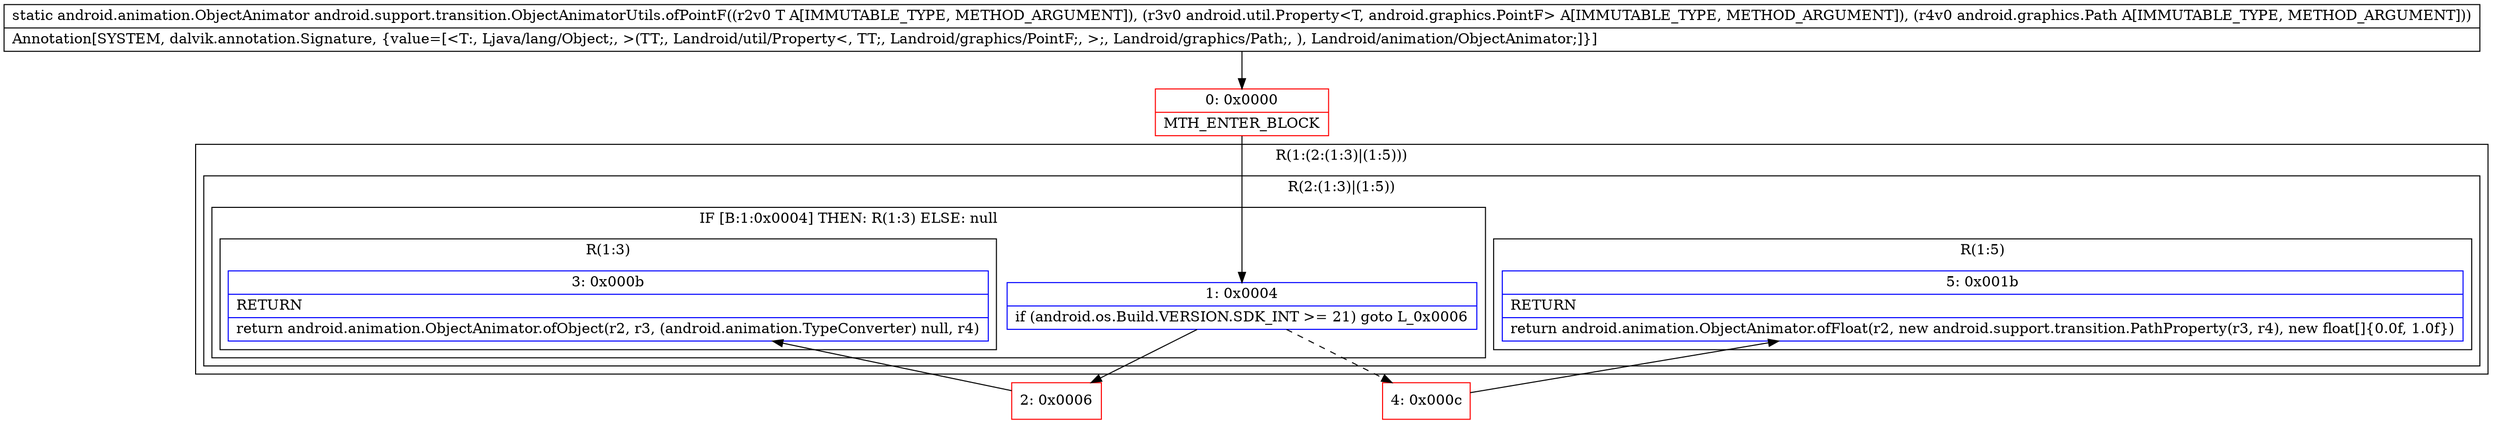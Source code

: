 digraph "CFG forandroid.support.transition.ObjectAnimatorUtils.ofPointF(Ljava\/lang\/Object;Landroid\/util\/Property;Landroid\/graphics\/Path;)Landroid\/animation\/ObjectAnimator;" {
subgraph cluster_Region_1163067798 {
label = "R(1:(2:(1:3)|(1:5)))";
node [shape=record,color=blue];
subgraph cluster_Region_1975247684 {
label = "R(2:(1:3)|(1:5))";
node [shape=record,color=blue];
subgraph cluster_IfRegion_292520261 {
label = "IF [B:1:0x0004] THEN: R(1:3) ELSE: null";
node [shape=record,color=blue];
Node_1 [shape=record,label="{1\:\ 0x0004|if (android.os.Build.VERSION.SDK_INT \>= 21) goto L_0x0006\l}"];
subgraph cluster_Region_1851541648 {
label = "R(1:3)";
node [shape=record,color=blue];
Node_3 [shape=record,label="{3\:\ 0x000b|RETURN\l|return android.animation.ObjectAnimator.ofObject(r2, r3, (android.animation.TypeConverter) null, r4)\l}"];
}
}
subgraph cluster_Region_861846396 {
label = "R(1:5)";
node [shape=record,color=blue];
Node_5 [shape=record,label="{5\:\ 0x001b|RETURN\l|return android.animation.ObjectAnimator.ofFloat(r2, new android.support.transition.PathProperty(r3, r4), new float[]\{0.0f, 1.0f\})\l}"];
}
}
}
Node_0 [shape=record,color=red,label="{0\:\ 0x0000|MTH_ENTER_BLOCK\l}"];
Node_2 [shape=record,color=red,label="{2\:\ 0x0006}"];
Node_4 [shape=record,color=red,label="{4\:\ 0x000c}"];
MethodNode[shape=record,label="{static android.animation.ObjectAnimator android.support.transition.ObjectAnimatorUtils.ofPointF((r2v0 T A[IMMUTABLE_TYPE, METHOD_ARGUMENT]), (r3v0 android.util.Property\<T, android.graphics.PointF\> A[IMMUTABLE_TYPE, METHOD_ARGUMENT]), (r4v0 android.graphics.Path A[IMMUTABLE_TYPE, METHOD_ARGUMENT]))  | Annotation[SYSTEM, dalvik.annotation.Signature, \{value=[\<T:, Ljava\/lang\/Object;, \>(TT;, Landroid\/util\/Property\<, TT;, Landroid\/graphics\/PointF;, \>;, Landroid\/graphics\/Path;, ), Landroid\/animation\/ObjectAnimator;]\}]\l}"];
MethodNode -> Node_0;
Node_1 -> Node_2;
Node_1 -> Node_4[style=dashed];
Node_0 -> Node_1;
Node_2 -> Node_3;
Node_4 -> Node_5;
}

